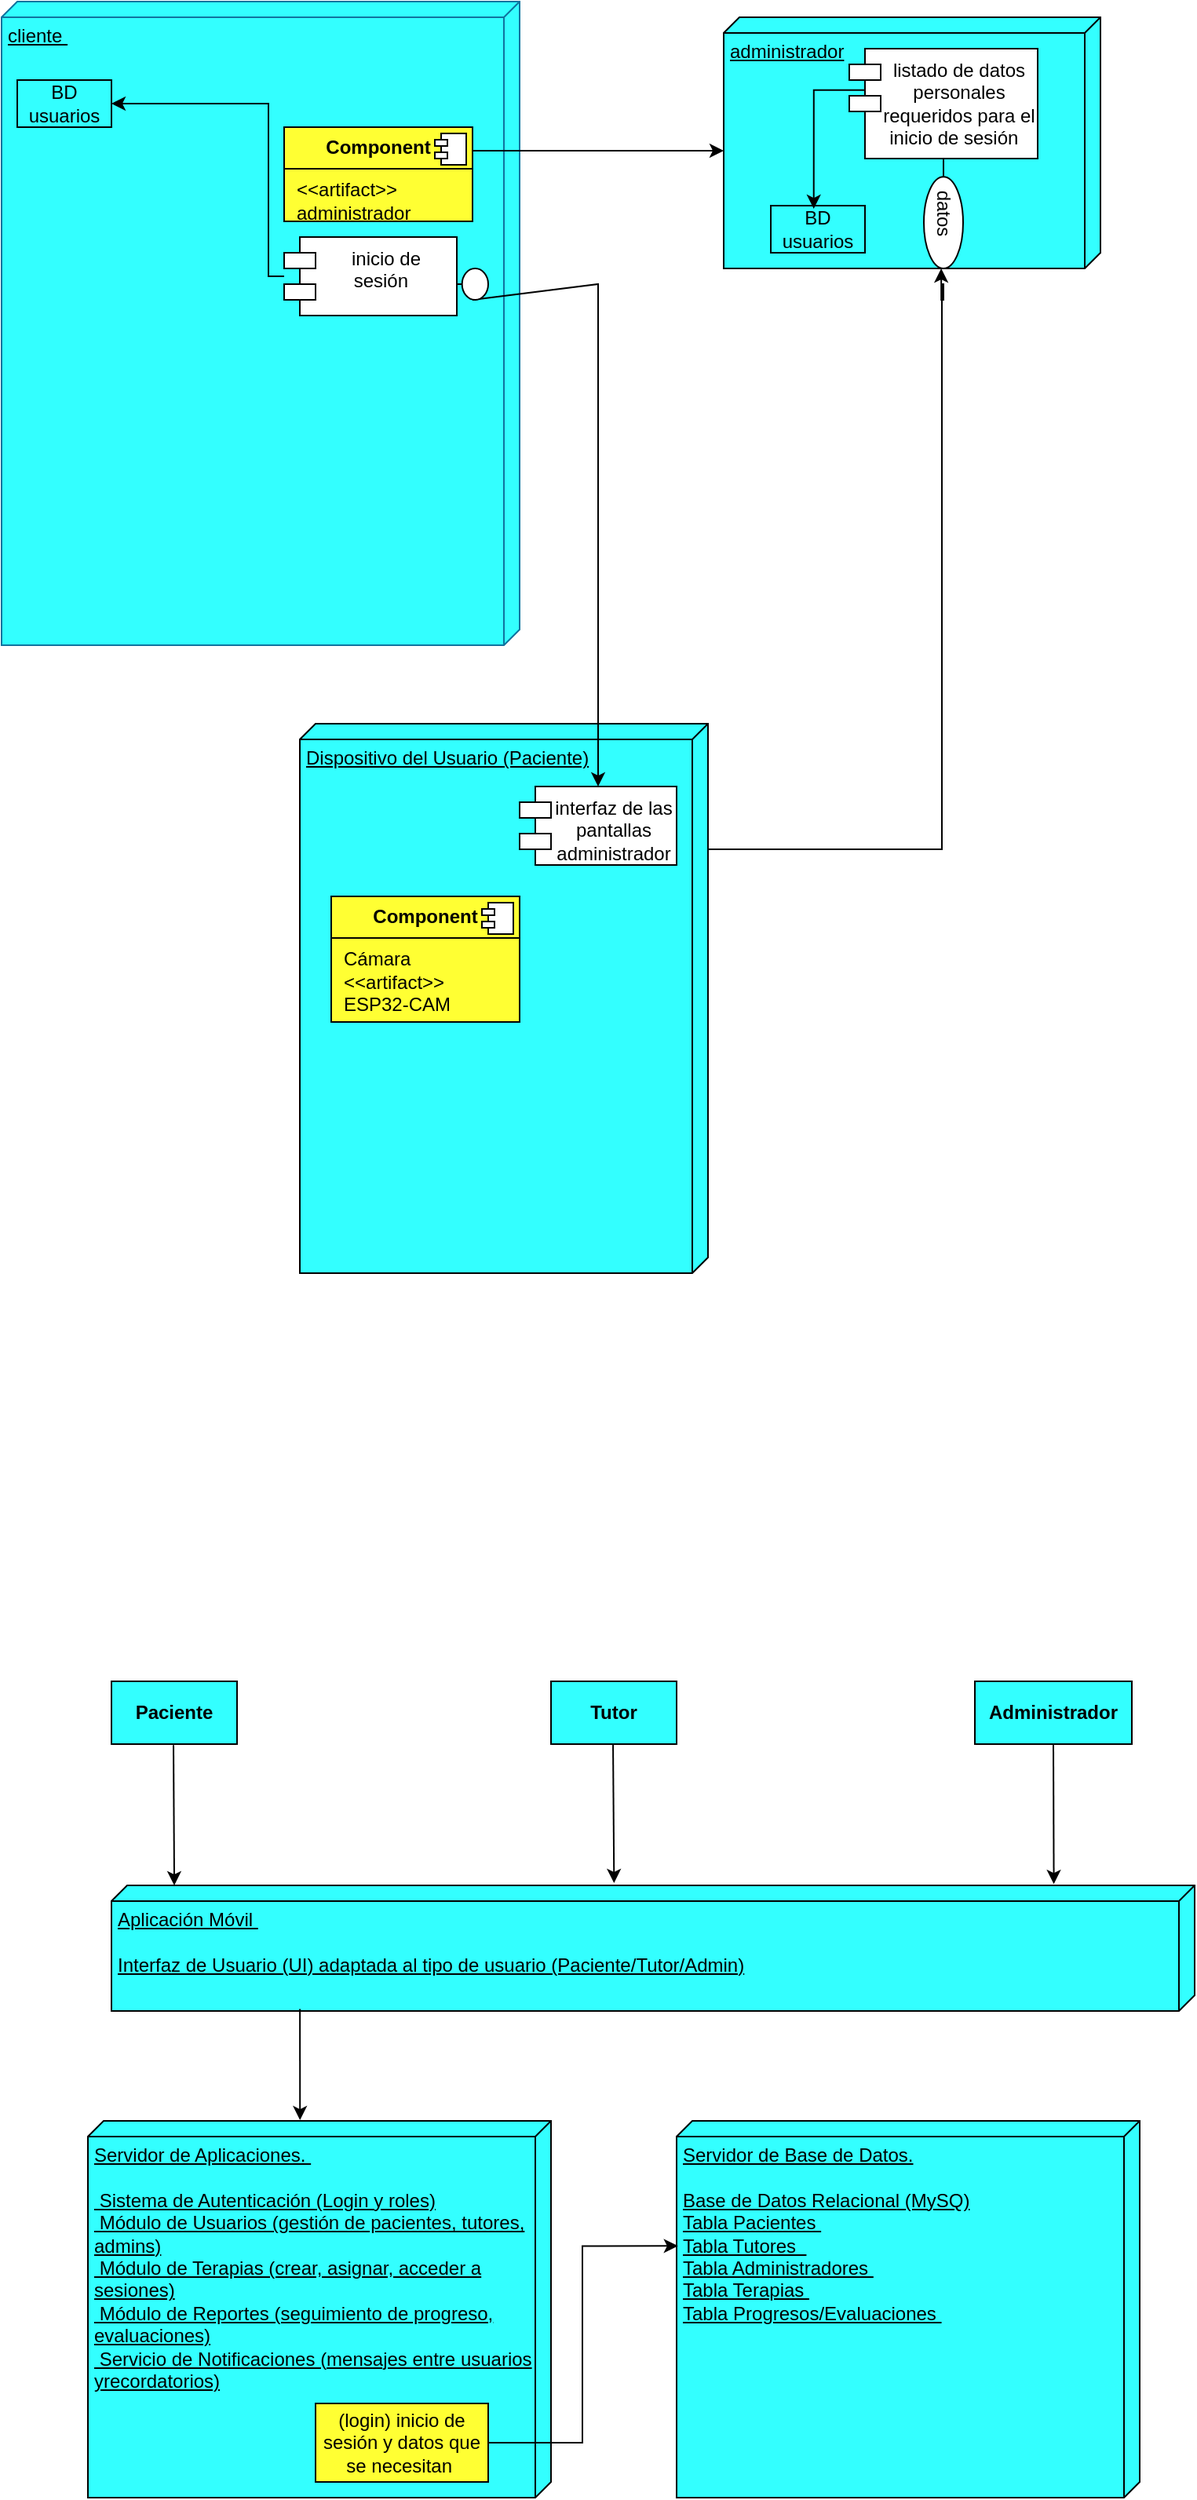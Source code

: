 <mxfile version="27.1.4">
  <diagram name="Página-1" id="nHWfMplYw4MDNtT_O4YW">
    <mxGraphModel dx="4740" dy="2576" grid="1" gridSize="10" guides="1" tooltips="1" connect="1" arrows="1" fold="1" page="1" pageScale="1" pageWidth="827" pageHeight="1169" math="0" shadow="0">
      <root>
        <mxCell id="0" />
        <mxCell id="1" parent="0" />
        <mxCell id="ACUDd8q_BsxBB7Xxxsl6-1" value="cliente&amp;nbsp;" style="verticalAlign=top;align=left;spacingTop=8;spacingLeft=2;spacingRight=12;shape=cube;size=10;direction=south;fontStyle=4;html=1;whiteSpace=wrap;fillColor=#33FFFF;strokeColor=#10739e;" vertex="1" parent="1">
          <mxGeometry x="34" y="250" width="330" height="410" as="geometry" />
        </mxCell>
        <mxCell id="ACUDd8q_BsxBB7Xxxsl6-2" value="&lt;div&gt;Dispositivo del Usuario (Paciente)&lt;/div&gt;" style="verticalAlign=top;align=left;spacingTop=8;spacingLeft=2;spacingRight=12;shape=cube;size=10;direction=south;fontStyle=4;html=1;whiteSpace=wrap;fillColor=#33FFFF;" vertex="1" parent="1">
          <mxGeometry x="224" y="710" width="260" height="350" as="geometry" />
        </mxCell>
        <mxCell id="ACUDd8q_BsxBB7Xxxsl6-3" value="&lt;p style=&quot;margin:0px;margin-top:6px;text-align:center;&quot;&gt;&lt;b&gt;Component&lt;/b&gt;&lt;/p&gt;&lt;hr size=&quot;1&quot; style=&quot;border-style:solid;&quot;&gt;&lt;p style=&quot;margin:0px;margin-left:8px;&quot;&gt;&amp;lt;&amp;lt;artifact&amp;gt;&amp;gt; administrador&amp;nbsp;&lt;br&gt;&lt;br&gt;&lt;/p&gt;" style="align=left;overflow=fill;html=1;dropTarget=0;whiteSpace=wrap;fillColor=#FFFF33;" vertex="1" parent="1">
          <mxGeometry x="214" y="330" width="120" height="60" as="geometry" />
        </mxCell>
        <mxCell id="ACUDd8q_BsxBB7Xxxsl6-4" value="" style="shape=component;jettyWidth=8;jettyHeight=4;" vertex="1" parent="ACUDd8q_BsxBB7Xxxsl6-3">
          <mxGeometry x="1" width="20" height="20" relative="1" as="geometry">
            <mxPoint x="-24" y="4" as="offset" />
          </mxGeometry>
        </mxCell>
        <mxCell id="ACUDd8q_BsxBB7Xxxsl6-5" style="edgeStyle=orthogonalEdgeStyle;rounded=0;orthogonalLoop=1;jettySize=auto;html=1;entryX=1;entryY=0.5;entryDx=0;entryDy=0;" edge="1" parent="1" source="ACUDd8q_BsxBB7Xxxsl6-6" target="ACUDd8q_BsxBB7Xxxsl6-7">
          <mxGeometry relative="1" as="geometry">
            <Array as="points">
              <mxPoint x="204" y="425" />
              <mxPoint x="204" y="315" />
            </Array>
          </mxGeometry>
        </mxCell>
        <mxCell id="ACUDd8q_BsxBB7Xxxsl6-6" value="inicio de sesión&amp;nbsp;&amp;nbsp;" style="shape=module;align=left;spacingLeft=20;align=center;verticalAlign=top;whiteSpace=wrap;html=1;" vertex="1" parent="1">
          <mxGeometry x="214" y="400" width="110" height="50" as="geometry" />
        </mxCell>
        <mxCell id="ACUDd8q_BsxBB7Xxxsl6-7" value="BD usuarios" style="html=1;whiteSpace=wrap;fillColor=#33FFFF;" vertex="1" parent="1">
          <mxGeometry x="44" y="300" width="60" height="30" as="geometry" />
        </mxCell>
        <mxCell id="ACUDd8q_BsxBB7Xxxsl6-8" style="edgeStyle=orthogonalEdgeStyle;rounded=0;orthogonalLoop=1;jettySize=auto;html=1;curved=0;" edge="1" parent="1" source="ACUDd8q_BsxBB7Xxxsl6-9" target="ACUDd8q_BsxBB7Xxxsl6-11">
          <mxGeometry relative="1" as="geometry">
            <mxPoint x="304" y="520" as="targetPoint" />
          </mxGeometry>
        </mxCell>
        <mxCell id="ACUDd8q_BsxBB7Xxxsl6-9" value="" style="shape=umlLifeline;perimeter=lifelinePerimeter;whiteSpace=wrap;html=1;container=1;dropTarget=0;collapsible=0;recursiveResize=0;outlineConnect=0;portConstraint=eastwest;newEdgeStyle={&quot;curved&quot;:0,&quot;rounded&quot;:0};participant=umlBoundary;" vertex="1" parent="1">
          <mxGeometry x="324" y="420" width="20" height="20" as="geometry" />
        </mxCell>
        <mxCell id="ACUDd8q_BsxBB7Xxxsl6-10" style="edgeStyle=orthogonalEdgeStyle;rounded=0;orthogonalLoop=1;jettySize=auto;html=1;entryX=0.999;entryY=0.381;entryDx=0;entryDy=0;entryPerimeter=0;" edge="1" parent="1" source="ACUDd8q_BsxBB7Xxxsl6-2">
          <mxGeometry relative="1" as="geometry">
            <mxPoint x="454" y="545.16" as="sourcePoint" />
            <mxPoint x="632.56" y="420" as="targetPoint" />
            <Array as="points">
              <mxPoint x="633" y="790" />
              <mxPoint x="633" y="430" />
              <mxPoint x="634" y="430" />
              <mxPoint x="634" y="440" />
              <mxPoint x="633" y="440" />
            </Array>
          </mxGeometry>
        </mxCell>
        <mxCell id="ACUDd8q_BsxBB7Xxxsl6-11" value="interfaz de las pantallas administrador" style="shape=module;align=left;spacingLeft=20;align=center;verticalAlign=top;whiteSpace=wrap;html=1;" vertex="1" parent="1">
          <mxGeometry x="364" y="750" width="100" height="50" as="geometry" />
        </mxCell>
        <mxCell id="ACUDd8q_BsxBB7Xxxsl6-12" value="administrador" style="verticalAlign=top;align=left;spacingTop=8;spacingLeft=2;spacingRight=12;shape=cube;size=10;direction=south;fontStyle=4;html=1;whiteSpace=wrap;fillColor=#33FFFF;" vertex="1" parent="1">
          <mxGeometry x="494" y="260" width="240" height="160" as="geometry" />
        </mxCell>
        <mxCell id="ACUDd8q_BsxBB7Xxxsl6-13" value="listado de datos personales requeridos para el inicio de sesión&amp;nbsp;&amp;nbsp;" style="shape=module;align=left;spacingLeft=20;align=center;verticalAlign=top;whiteSpace=wrap;html=1;" vertex="1" parent="1">
          <mxGeometry x="574" y="280" width="120" height="70" as="geometry" />
        </mxCell>
        <mxCell id="ACUDd8q_BsxBB7Xxxsl6-14" value="BD usuarios" style="html=1;whiteSpace=wrap;fillColor=#33FFFF;" vertex="1" parent="1">
          <mxGeometry x="524" y="380" width="60" height="30" as="geometry" />
        </mxCell>
        <mxCell id="ACUDd8q_BsxBB7Xxxsl6-15" style="edgeStyle=orthogonalEdgeStyle;rounded=0;orthogonalLoop=1;jettySize=auto;html=1;entryX=0.456;entryY=0.067;entryDx=0;entryDy=0;entryPerimeter=0;exitX=0.094;exitY=0.496;exitDx=0;exitDy=0;exitPerimeter=0;" edge="1" parent="1" target="ACUDd8q_BsxBB7Xxxsl6-14">
          <mxGeometry relative="1" as="geometry">
            <Array as="points">
              <mxPoint x="551" y="306" />
            </Array>
            <mxPoint x="584.0" y="306.4" as="sourcePoint" />
            <mxPoint x="551.64" y="370" as="targetPoint" />
          </mxGeometry>
        </mxCell>
        <mxCell id="ACUDd8q_BsxBB7Xxxsl6-16" value="datos" style="shape=umlLifeline;perimeter=lifelinePerimeter;whiteSpace=wrap;html=1;container=1;dropTarget=0;collapsible=0;recursiveResize=0;outlineConnect=0;portConstraint=eastwest;newEdgeStyle={&quot;curved&quot;:0,&quot;rounded&quot;:0};participant=umlBoundary;rotation=90;" vertex="1" parent="1">
          <mxGeometry x="599" y="372.5" width="70" height="25" as="geometry" />
        </mxCell>
        <mxCell id="ACUDd8q_BsxBB7Xxxsl6-17" style="edgeStyle=orthogonalEdgeStyle;rounded=0;orthogonalLoop=1;jettySize=auto;html=1;exitX=1;exitY=0.5;exitDx=0;exitDy=0;entryX=0;entryY=0;entryDx=85;entryDy=240;entryPerimeter=0;" edge="1" parent="1" source="ACUDd8q_BsxBB7Xxxsl6-3" target="ACUDd8q_BsxBB7Xxxsl6-12">
          <mxGeometry relative="1" as="geometry">
            <Array as="points">
              <mxPoint x="334" y="345" />
            </Array>
          </mxGeometry>
        </mxCell>
        <mxCell id="ACUDd8q_BsxBB7Xxxsl6-18" value="&lt;p style=&quot;margin:0px;margin-top:6px;text-align:center;&quot;&gt;&lt;b&gt;Component&lt;/b&gt;&lt;/p&gt;&lt;hr size=&quot;1&quot; style=&quot;border-style:solid;&quot;&gt;&lt;p style=&quot;margin:0px;margin-left:8px;&quot;&gt;Cámara&lt;/p&gt;&lt;p style=&quot;margin:0px;margin-left:8px;&quot;&gt;&amp;lt;&amp;lt;artifact&amp;gt;&amp;gt;&amp;nbsp;&lt;/p&gt;&lt;p style=&quot;margin:0px;margin-left:8px;&quot;&gt;ESP32-CAM&lt;/p&gt;&lt;p style=&quot;margin:0px;margin-left:8px;&quot;&gt;&lt;br&gt;&lt;/p&gt;" style="align=left;overflow=fill;html=1;dropTarget=0;whiteSpace=wrap;fillColor=#FFFF33;" vertex="1" parent="1">
          <mxGeometry x="244" y="820" width="120" height="80" as="geometry" />
        </mxCell>
        <mxCell id="ACUDd8q_BsxBB7Xxxsl6-19" value="" style="shape=component;jettyWidth=8;jettyHeight=4;" vertex="1" parent="ACUDd8q_BsxBB7Xxxsl6-18">
          <mxGeometry x="1" width="20" height="20" relative="1" as="geometry">
            <mxPoint x="-24" y="4" as="offset" />
          </mxGeometry>
        </mxCell>
        <mxCell id="ACUDd8q_BsxBB7Xxxsl6-20" value="" style="endArrow=classic;html=1;rounded=0;exitX=0.439;exitY=1.017;exitDx=0;exitDy=0;exitPerimeter=0;entryX=0;entryY=0.942;entryDx=0;entryDy=0;entryPerimeter=0;" edge="1" parent="1" target="ACUDd8q_BsxBB7Xxxsl6-22">
          <mxGeometry width="50" height="50" relative="1" as="geometry">
            <mxPoint x="143.51" y="1360.68" as="sourcePoint" />
            <mxPoint x="144" y="1440" as="targetPoint" />
          </mxGeometry>
        </mxCell>
        <mxCell id="ACUDd8q_BsxBB7Xxxsl6-21" value="" style="endArrow=classic;html=1;rounded=0;exitX=0.439;exitY=0.979;exitDx=0;exitDy=0;exitPerimeter=0;entryX=-0.019;entryY=0.536;entryDx=0;entryDy=0;entryPerimeter=0;" edge="1" parent="1" target="ACUDd8q_BsxBB7Xxxsl6-22">
          <mxGeometry width="50" height="50" relative="1" as="geometry">
            <mxPoint x="423.51" y="1359.16" as="sourcePoint" />
            <mxPoint x="424" y="1439" as="targetPoint" />
          </mxGeometry>
        </mxCell>
        <mxCell id="ACUDd8q_BsxBB7Xxxsl6-22" value="Aplicación Móvil&amp;nbsp;&lt;div&gt;&lt;br&gt;&lt;/div&gt;&lt;div&gt;Interfaz de Usuario (UI) adaptada al tipo de usuario (Paciente/Tutor/Admin)&lt;/div&gt;" style="verticalAlign=top;align=left;spacingTop=8;spacingLeft=2;spacingRight=12;shape=cube;size=10;direction=south;fontStyle=4;html=1;whiteSpace=wrap;fillColor=#33FFFF;" vertex="1" parent="1">
          <mxGeometry x="104" y="1450" width="690" height="80" as="geometry" />
        </mxCell>
        <mxCell id="ACUDd8q_BsxBB7Xxxsl6-23" value="" style="endArrow=classic;html=1;rounded=0;exitX=0.439;exitY=0.979;exitDx=0;exitDy=0;exitPerimeter=0;entryX=-0.011;entryY=0.13;entryDx=0;entryDy=0;entryPerimeter=0;" edge="1" parent="1" target="ACUDd8q_BsxBB7Xxxsl6-22">
          <mxGeometry width="50" height="50" relative="1" as="geometry">
            <mxPoint x="704" y="1360" as="sourcePoint" />
            <mxPoint x="704" y="1440" as="targetPoint" />
          </mxGeometry>
        </mxCell>
        <mxCell id="ACUDd8q_BsxBB7Xxxsl6-24" value="" style="endArrow=classic;html=1;rounded=0;exitX=0.985;exitY=0.826;exitDx=0;exitDy=0;exitPerimeter=0;entryX=-0.002;entryY=0.542;entryDx=0;entryDy=0;entryPerimeter=0;" edge="1" parent="1" source="ACUDd8q_BsxBB7Xxxsl6-22" target="ACUDd8q_BsxBB7Xxxsl6-25">
          <mxGeometry width="50" height="50" relative="1" as="geometry">
            <mxPoint x="224" y="1540" as="sourcePoint" />
            <mxPoint x="224" y="1600" as="targetPoint" />
            <Array as="points" />
          </mxGeometry>
        </mxCell>
        <mxCell id="ACUDd8q_BsxBB7Xxxsl6-25" value="&lt;div&gt;&lt;span style=&quot;background-color: transparent; color: light-dark(rgb(0, 0, 0), rgb(255, 255, 255));&quot;&gt;Servidor de Aplicaciones.&amp;nbsp;&lt;/span&gt;&lt;/div&gt;&lt;div&gt;&lt;span style=&quot;background-color: transparent; color: light-dark(rgb(0, 0, 0), rgb(255, 255, 255));&quot;&gt;&lt;br&gt;&lt;/span&gt;&lt;/div&gt;&lt;div&gt;&lt;span style=&quot;background-color: transparent; color: light-dark(rgb(0, 0, 0), rgb(255, 255, 255));&quot;&gt;&amp;nbsp;Sistema de Autenticación (Login y roles)&lt;/span&gt;&lt;/div&gt;&lt;div&gt;&amp;nbsp;Módulo de Usuarios (gestión de pacientes, tutores, admins)&lt;/div&gt;&lt;div&gt;&amp;nbsp;Módulo de Terapias (crear, asignar, acceder a sesiones)&lt;/div&gt;&lt;div&gt;&amp;nbsp;Módulo de Reportes (seguimiento de progreso, evaluaciones)&lt;/div&gt;&lt;div&gt;&lt;span style=&quot;background-color: transparent; color: light-dark(rgb(0, 0, 0), rgb(255, 255, 255));&quot;&gt;&amp;nbsp;Servicio de Notificaciones (mensajes entre usuarios yrecordatorios)&lt;/span&gt;&lt;/div&gt;" style="verticalAlign=top;align=left;spacingTop=8;spacingLeft=2;spacingRight=12;shape=cube;size=10;direction=south;fontStyle=4;html=1;whiteSpace=wrap;fillColor=#33FFFF;" vertex="1" parent="1">
          <mxGeometry x="89" y="1600" width="295" height="240" as="geometry" />
        </mxCell>
        <mxCell id="ACUDd8q_BsxBB7Xxxsl6-26" value="(login) inicio de sesión y datos que se necesitan&amp;nbsp;" style="html=1;whiteSpace=wrap;fillColor=#FFFF33;" vertex="1" parent="1">
          <mxGeometry x="234" y="1780" width="110" height="50" as="geometry" />
        </mxCell>
        <mxCell id="ACUDd8q_BsxBB7Xxxsl6-27" value="&lt;div&gt;&lt;span style=&quot;background-color: transparent; color: light-dark(rgb(0, 0, 0), rgb(255, 255, 255));&quot;&gt;Servidor de Base de Datos.&lt;/span&gt;&lt;/div&gt;&lt;div&gt;&lt;span style=&quot;background-color: transparent; color: light-dark(rgb(0, 0, 0), rgb(255, 255, 255));&quot;&gt;&lt;br&gt;&lt;/span&gt;&lt;/div&gt;&lt;div&gt;&lt;span style=&quot;background-color: transparent;&quot;&gt;Base de Datos Relacional (MySQ)&lt;/span&gt;&lt;span style=&quot;background-color: transparent;&quot;&gt;&lt;br&gt;&lt;/span&gt;&lt;/div&gt;&lt;div&gt;Tabla Pacientes&amp;nbsp;&lt;/div&gt;&lt;div&gt;Tabla Tutores&amp;nbsp;&amp;nbsp;&lt;/div&gt;&lt;div&gt;&lt;span style=&quot;background-color: transparent; color: light-dark(rgb(0, 0, 0), rgb(255, 255, 255));&quot;&gt;Tabla Administradores&amp;nbsp;&lt;/span&gt;&lt;/div&gt;&lt;div&gt;Tabla Terapias&amp;nbsp;&lt;/div&gt;&lt;div&gt;Tabla Progresos/Evaluaciones&amp;nbsp;&lt;/div&gt;" style="verticalAlign=top;align=left;spacingTop=8;spacingLeft=2;spacingRight=12;shape=cube;size=10;direction=south;fontStyle=4;html=1;whiteSpace=wrap;fillColor=#33FFFF;" vertex="1" parent="1">
          <mxGeometry x="464" y="1600" width="295" height="240" as="geometry" />
        </mxCell>
        <mxCell id="ACUDd8q_BsxBB7Xxxsl6-28" style="edgeStyle=orthogonalEdgeStyle;rounded=0;orthogonalLoop=1;jettySize=auto;html=1;entryX=0.332;entryY=0.997;entryDx=0;entryDy=0;entryPerimeter=0;" edge="1" parent="1" source="ACUDd8q_BsxBB7Xxxsl6-26" target="ACUDd8q_BsxBB7Xxxsl6-27">
          <mxGeometry relative="1" as="geometry" />
        </mxCell>
        <mxCell id="ACUDd8q_BsxBB7Xxxsl6-29" value="&lt;span style=&quot;font-weight: 700; text-wrap-mode: nowrap;&quot;&gt;Paciente&lt;/span&gt;" style="html=1;whiteSpace=wrap;fillColor=#33FFFF;" vertex="1" parent="1">
          <mxGeometry x="104" y="1320" width="80" height="40" as="geometry" />
        </mxCell>
        <mxCell id="ACUDd8q_BsxBB7Xxxsl6-30" value="&lt;span style=&quot;font-weight: 700; text-wrap-mode: nowrap;&quot;&gt;Tutor&lt;/span&gt;" style="html=1;whiteSpace=wrap;fillColor=#33FFFF;" vertex="1" parent="1">
          <mxGeometry x="384" y="1320" width="80" height="40" as="geometry" />
        </mxCell>
        <mxCell id="ACUDd8q_BsxBB7Xxxsl6-31" value="&lt;span style=&quot;font-weight: 700; text-wrap-mode: nowrap;&quot;&gt;Administrador&lt;/span&gt;" style="html=1;whiteSpace=wrap;fillColor=#33FFFF;" vertex="1" parent="1">
          <mxGeometry x="654" y="1320" width="100" height="40" as="geometry" />
        </mxCell>
      </root>
    </mxGraphModel>
  </diagram>
</mxfile>
